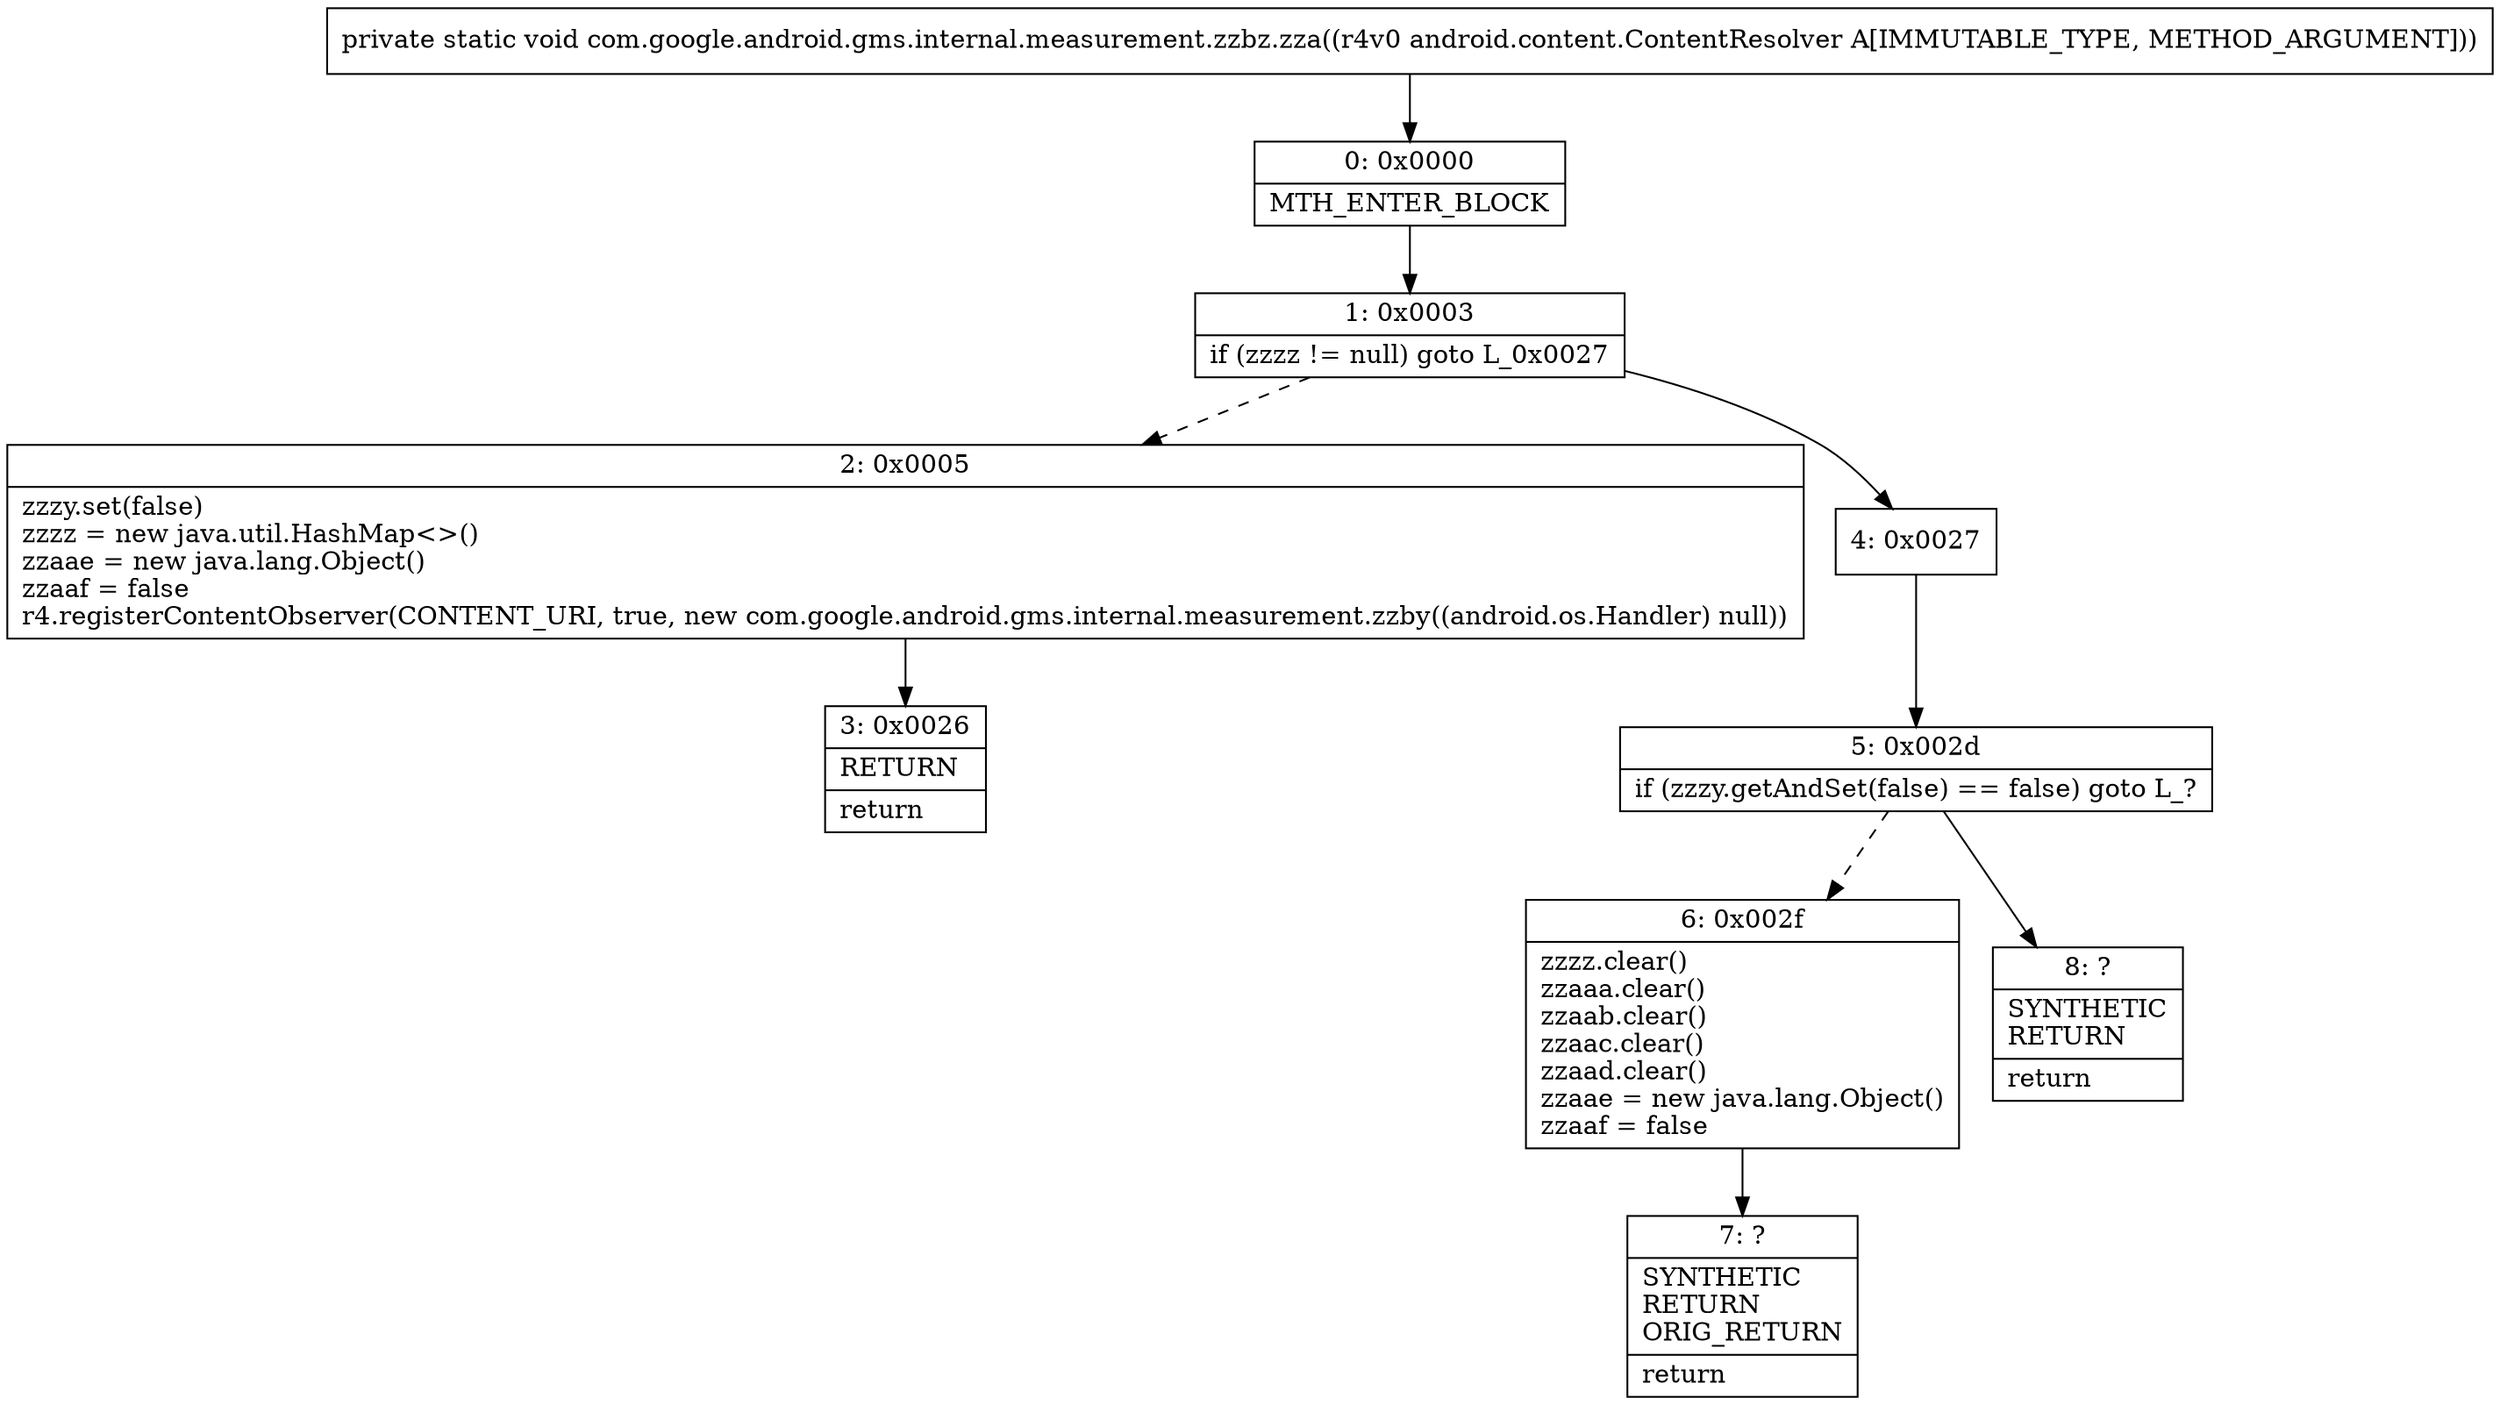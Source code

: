 digraph "CFG forcom.google.android.gms.internal.measurement.zzbz.zza(Landroid\/content\/ContentResolver;)V" {
Node_0 [shape=record,label="{0\:\ 0x0000|MTH_ENTER_BLOCK\l}"];
Node_1 [shape=record,label="{1\:\ 0x0003|if (zzzz != null) goto L_0x0027\l}"];
Node_2 [shape=record,label="{2\:\ 0x0005|zzzy.set(false)\lzzzz = new java.util.HashMap\<\>()\lzzaae = new java.lang.Object()\lzzaaf = false\lr4.registerContentObserver(CONTENT_URI, true, new com.google.android.gms.internal.measurement.zzby((android.os.Handler) null))\l}"];
Node_3 [shape=record,label="{3\:\ 0x0026|RETURN\l|return\l}"];
Node_4 [shape=record,label="{4\:\ 0x0027}"];
Node_5 [shape=record,label="{5\:\ 0x002d|if (zzzy.getAndSet(false) == false) goto L_?\l}"];
Node_6 [shape=record,label="{6\:\ 0x002f|zzzz.clear()\lzzaaa.clear()\lzzaab.clear()\lzzaac.clear()\lzzaad.clear()\lzzaae = new java.lang.Object()\lzzaaf = false\l}"];
Node_7 [shape=record,label="{7\:\ ?|SYNTHETIC\lRETURN\lORIG_RETURN\l|return\l}"];
Node_8 [shape=record,label="{8\:\ ?|SYNTHETIC\lRETURN\l|return\l}"];
MethodNode[shape=record,label="{private static void com.google.android.gms.internal.measurement.zzbz.zza((r4v0 android.content.ContentResolver A[IMMUTABLE_TYPE, METHOD_ARGUMENT])) }"];
MethodNode -> Node_0;
Node_0 -> Node_1;
Node_1 -> Node_2[style=dashed];
Node_1 -> Node_4;
Node_2 -> Node_3;
Node_4 -> Node_5;
Node_5 -> Node_6[style=dashed];
Node_5 -> Node_8;
Node_6 -> Node_7;
}

